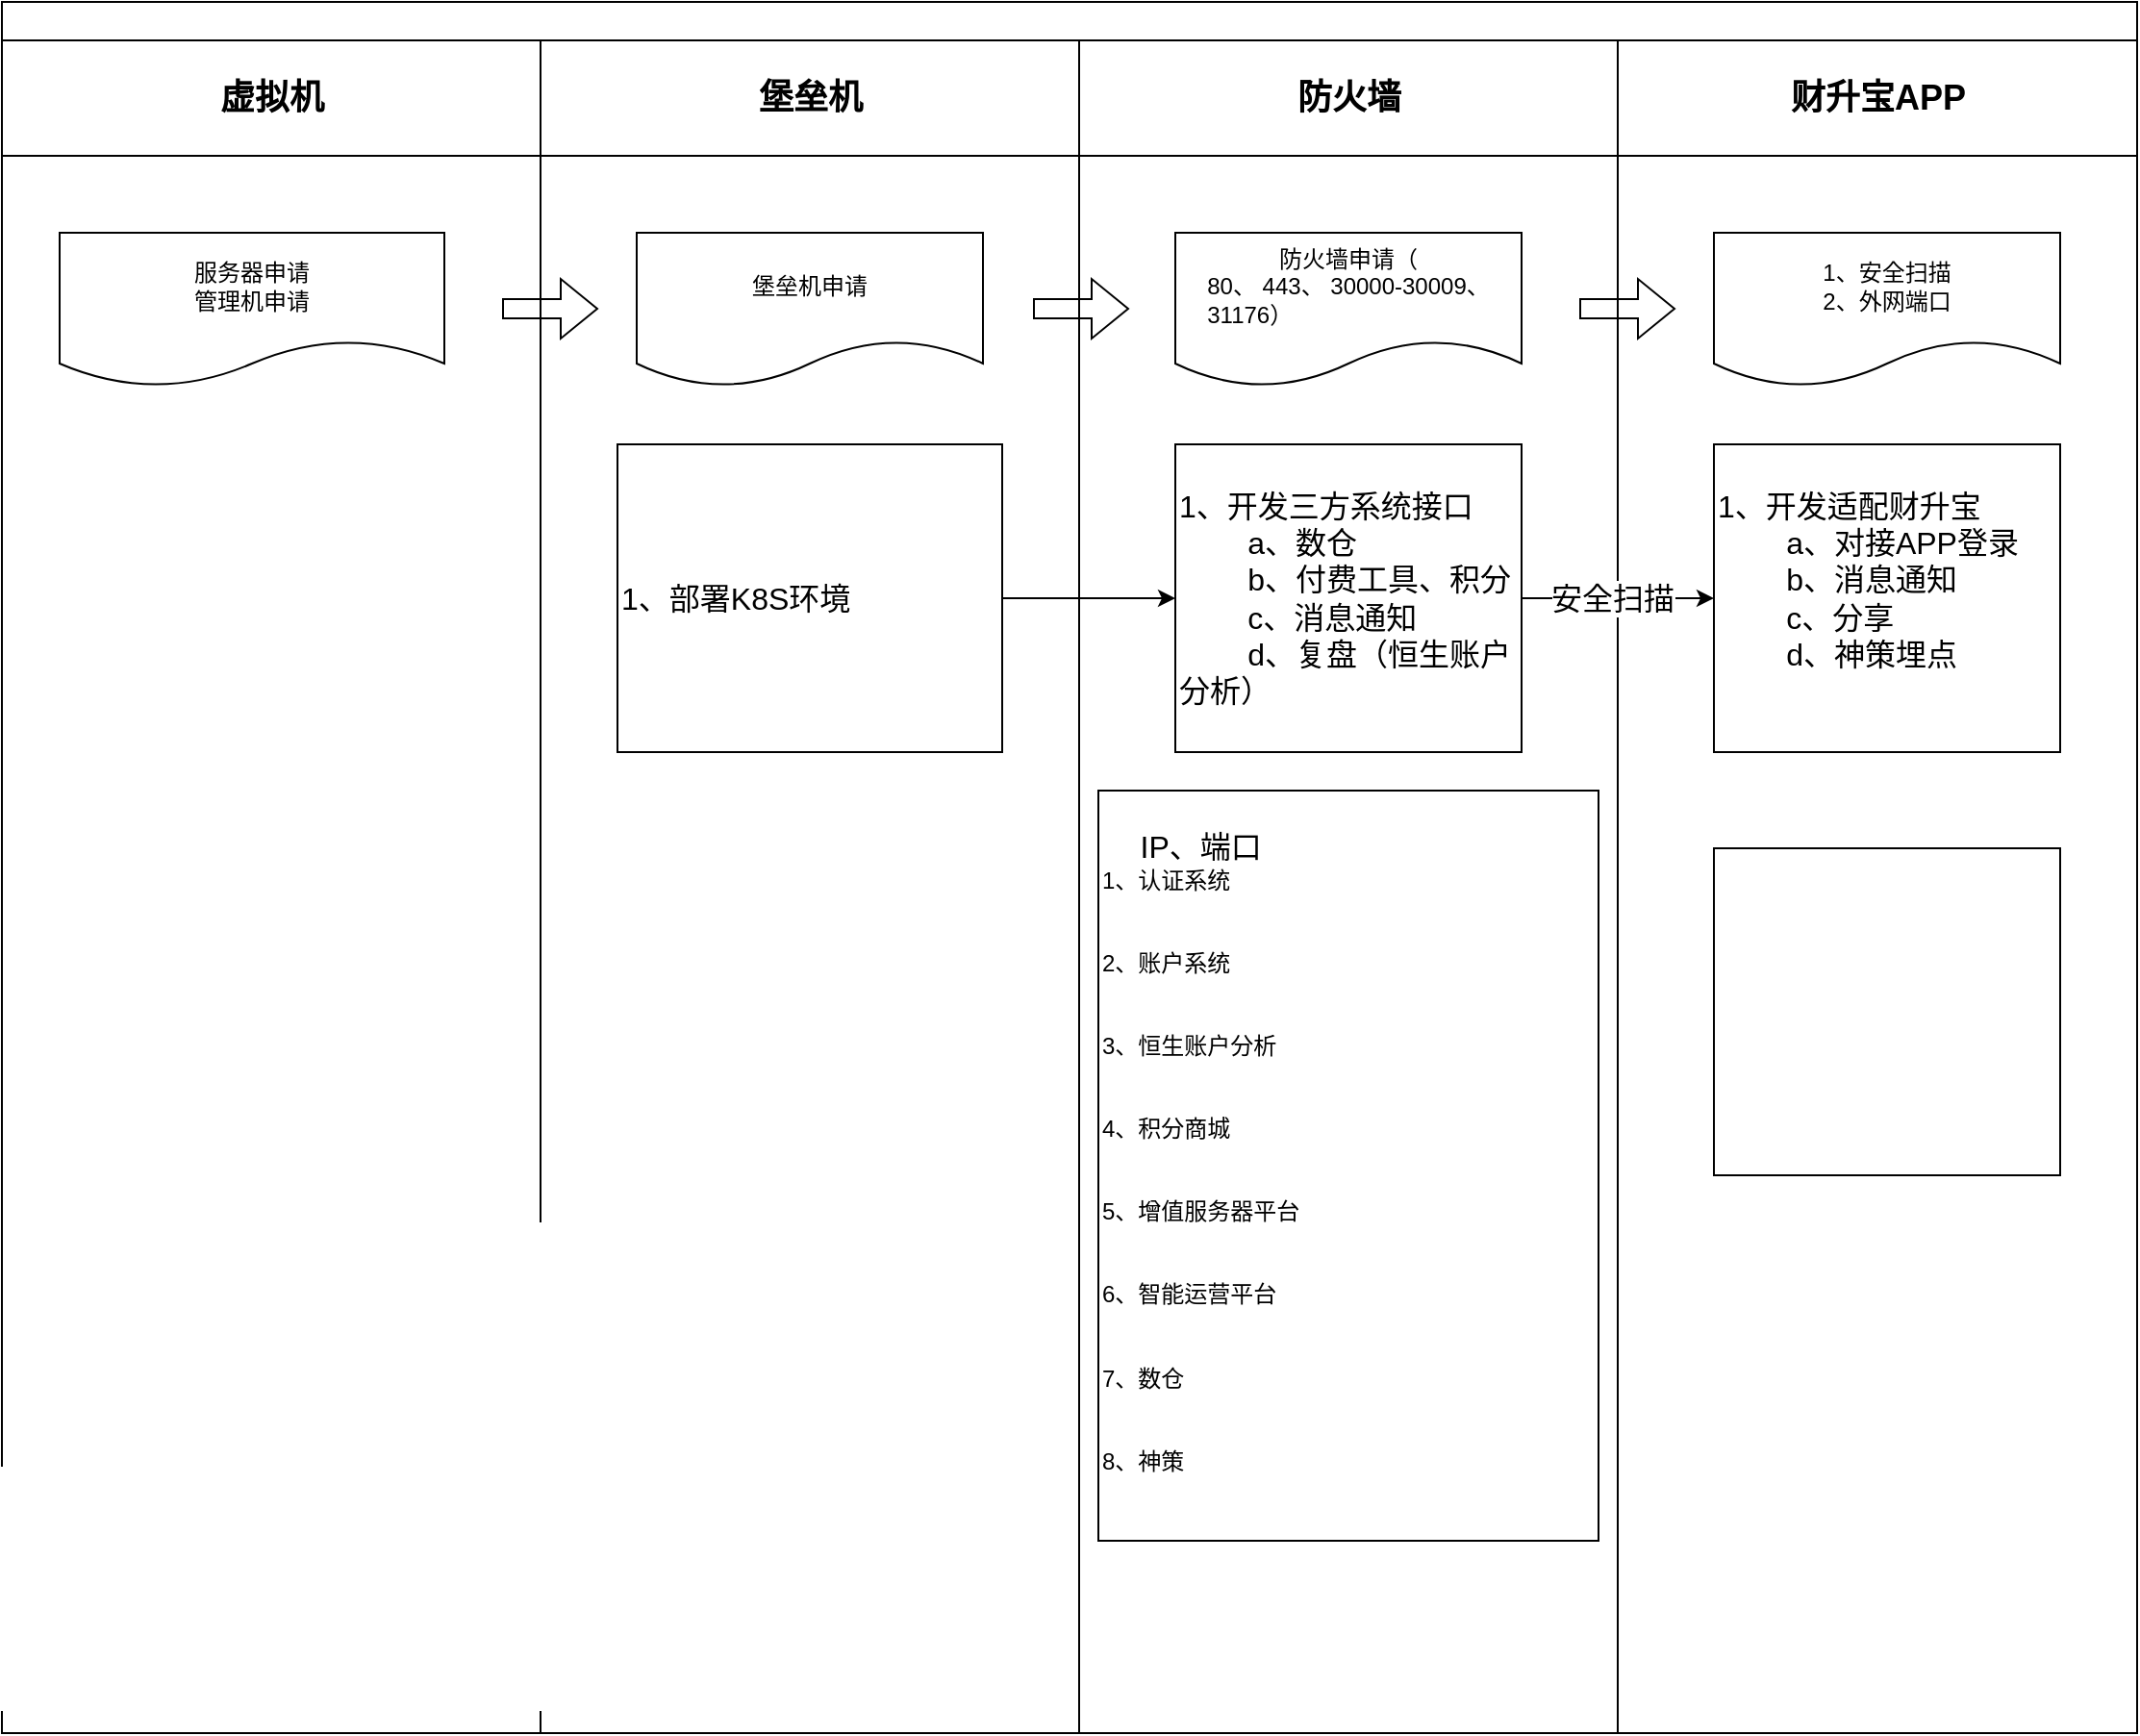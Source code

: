 <mxfile version="24.0.4" type="github">
  <diagram name="Page-1" id="74e2e168-ea6b-b213-b513-2b3c1d86103e">
    <mxGraphModel dx="1434" dy="746" grid="1" gridSize="10" guides="1" tooltips="1" connect="1" arrows="1" fold="1" page="1" pageScale="1" pageWidth="1100" pageHeight="850" background="none" math="0" shadow="0">
      <root>
        <mxCell id="0" />
        <mxCell id="1" parent="0" />
        <mxCell id="77e6c97f196da883-1" value="" style="swimlane;html=1;childLayout=stackLayout;startSize=20;rounded=0;shadow=0;labelBackgroundColor=none;strokeWidth=1;fontFamily=Verdana;fontSize=8;align=center;" parent="1" vertex="1">
          <mxGeometry x="40" y="40" width="1110" height="900" as="geometry" />
        </mxCell>
        <mxCell id="77e6c97f196da883-2" value="&lt;font style=&quot;font-size: 18px;&quot;&gt;虚拟机&lt;/font&gt;" style="swimlane;html=1;startSize=60;" parent="77e6c97f196da883-1" vertex="1">
          <mxGeometry y="20" width="280" height="880" as="geometry" />
        </mxCell>
        <mxCell id="uph5sfU3wwESWTErg2y2-12" value="&lt;span style=&quot;text-align: left;&quot;&gt;服务器申请&lt;/span&gt;&lt;br style=&quot;text-align: left;&quot;&gt;&lt;span style=&quot;text-align: left;&quot;&gt;管理机申请&lt;/span&gt;" style="shape=document;whiteSpace=wrap;html=1;boundedLbl=1;" vertex="1" parent="77e6c97f196da883-2">
          <mxGeometry x="30" y="100" width="200" height="80" as="geometry" />
        </mxCell>
        <mxCell id="77e6c97f196da883-3" value="&lt;font style=&quot;font-size: 18px;&quot;&gt;堡垒机&lt;/font&gt;" style="swimlane;html=1;startSize=60;" parent="77e6c97f196da883-1" vertex="1">
          <mxGeometry x="280" y="20" width="280" height="880" as="geometry" />
        </mxCell>
        <mxCell id="uph5sfU3wwESWTErg2y2-1" value="&lt;font style=&quot;font-size: 16px;&quot;&gt;1、部署K8S环境&lt;/font&gt;" style="rounded=0;whiteSpace=wrap;html=1;align=left;" vertex="1" parent="77e6c97f196da883-3">
          <mxGeometry x="40" y="210" width="200" height="160" as="geometry" />
        </mxCell>
        <mxCell id="uph5sfU3wwESWTErg2y2-11" value="&lt;span style=&quot;text-align: left;&quot;&gt;堡垒机申请&lt;/span&gt;" style="shape=document;whiteSpace=wrap;html=1;boundedLbl=1;" vertex="1" parent="77e6c97f196da883-3">
          <mxGeometry x="50" y="100" width="180" height="80" as="geometry" />
        </mxCell>
        <mxCell id="uph5sfU3wwESWTErg2y2-13" value="" style="shape=flexArrow;endArrow=classic;html=1;rounded=0;exitX=1;exitY=0.5;exitDx=0;exitDy=0;" edge="1" parent="77e6c97f196da883-3">
          <mxGeometry width="50" height="50" relative="1" as="geometry">
            <mxPoint x="-20" y="139.5" as="sourcePoint" />
            <mxPoint x="30" y="139.5" as="targetPoint" />
          </mxGeometry>
        </mxCell>
        <mxCell id="77e6c97f196da883-4" value="&lt;font style=&quot;font-size: 18px;&quot;&gt;防火墙&lt;/font&gt;" style="swimlane;html=1;startSize=60;" parent="77e6c97f196da883-1" vertex="1">
          <mxGeometry x="560" y="20" width="280" height="880" as="geometry" />
        </mxCell>
        <mxCell id="uph5sfU3wwESWTErg2y2-2" value="&lt;font style=&quot;font-size: 16px;&quot;&gt;1、开发三方系统接口&lt;/font&gt;&lt;div&gt;&lt;font style=&quot;font-size: 16px;&quot;&gt;&lt;span style=&quot;white-space: pre;&quot;&gt;&#x9;&lt;/span&gt;a、&lt;span style=&quot;background-color: initial;&quot;&gt;数仓&lt;/span&gt;&lt;br&gt;&lt;/font&gt;&lt;/div&gt;&lt;div&gt;&lt;font style=&quot;font-size: 16px;&quot;&gt;&lt;span style=&quot;white-space: pre;&quot;&gt;&#x9;&lt;/span&gt;b、付费工具、积分&lt;br&gt;&lt;/font&gt;&lt;/div&gt;&lt;div&gt;&lt;font style=&quot;font-size: 16px;&quot;&gt;&lt;span style=&quot;white-space: pre;&quot;&gt;&#x9;&lt;/span&gt;c、消息通知&lt;/font&gt;&lt;/div&gt;&lt;div&gt;&lt;font style=&quot;font-size: 16px;&quot;&gt;&lt;span style=&quot;background-color: initial;&quot;&gt;&lt;span style=&quot;white-space: pre;&quot;&gt;&#x9;&lt;/span&gt;d、复盘（恒生账户分析）&lt;/span&gt;&lt;br&gt;&lt;/font&gt;&lt;/div&gt;" style="whiteSpace=wrap;html=1;rounded=0;align=left;" vertex="1" parent="77e6c97f196da883-4">
          <mxGeometry x="50" y="210" width="180" height="160" as="geometry" />
        </mxCell>
        <mxCell id="uph5sfU3wwESWTErg2y2-14" value="&lt;span style=&quot;text-align: left;&quot;&gt;防火墙申请（&lt;/span&gt;&lt;span style=&quot;text-align: left;&quot;&gt;&lt;div&gt;80、 443、 30000-30009、&lt;/div&gt;&lt;div&gt;31176&lt;span style=&quot;background-color: initial;&quot;&gt;）&lt;/span&gt;&lt;/div&gt;&lt;/span&gt;" style="shape=document;whiteSpace=wrap;html=1;boundedLbl=1;" vertex="1" parent="77e6c97f196da883-4">
          <mxGeometry x="50" y="100" width="180" height="80" as="geometry" />
        </mxCell>
        <mxCell id="uph5sfU3wwESWTErg2y2-16" value="" style="shape=flexArrow;endArrow=classic;html=1;rounded=0;exitX=1;exitY=0.5;exitDx=0;exitDy=0;" edge="1" parent="77e6c97f196da883-4">
          <mxGeometry width="50" height="50" relative="1" as="geometry">
            <mxPoint x="-24" y="139.5" as="sourcePoint" />
            <mxPoint x="26" y="139.5" as="targetPoint" />
          </mxGeometry>
        </mxCell>
        <mxCell id="uph5sfU3wwESWTErg2y2-19" value="&lt;div style=&quot;text-align: center;&quot;&gt;&lt;span style=&quot;background-color: initial;&quot;&gt;&lt;font style=&quot;font-size: 16px;&quot;&gt;IP、端口&lt;/font&gt;&lt;/span&gt;&lt;/div&gt;&lt;div&gt;1、认证系统&lt;/div&gt;&lt;div&gt;&lt;br&gt;&lt;/div&gt;&lt;div&gt;&lt;br&gt;&lt;/div&gt;&lt;div&gt;2、账户系统&lt;/div&gt;&lt;div&gt;&lt;br&gt;&lt;/div&gt;&lt;div&gt;&lt;br&gt;&lt;/div&gt;&lt;div&gt;3、恒生账户分析&lt;/div&gt;&lt;div&gt;&lt;br&gt;&lt;/div&gt;&lt;div&gt;&lt;br&gt;&lt;/div&gt;&lt;div&gt;4、积分商城&lt;/div&gt;&lt;div&gt;&lt;br&gt;&lt;/div&gt;&lt;div&gt;&lt;br&gt;&lt;/div&gt;&lt;div&gt;5、增值服务器平台&lt;/div&gt;&lt;div&gt;&lt;br&gt;&lt;/div&gt;&lt;div&gt;&lt;br&gt;&lt;/div&gt;&lt;div&gt;6、智能运营平台&lt;/div&gt;&lt;div&gt;&lt;br&gt;&lt;/div&gt;&lt;div&gt;&lt;br&gt;&lt;/div&gt;&lt;div&gt;7、数仓&lt;/div&gt;&lt;div&gt;&lt;br&gt;&lt;/div&gt;&lt;div&gt;&lt;br&gt;&lt;/div&gt;&lt;div&gt;8、神策&lt;/div&gt;&lt;div&gt;&lt;br&gt;&lt;/div&gt;" style="rounded=0;whiteSpace=wrap;html=1;align=left;" vertex="1" parent="77e6c97f196da883-4">
          <mxGeometry x="10" y="390" width="260" height="390" as="geometry" />
        </mxCell>
        <mxCell id="77e6c97f196da883-5" value="&lt;font style=&quot;font-size: 18px;&quot;&gt;财升宝APP&lt;/font&gt;" style="swimlane;html=1;startSize=60;" parent="77e6c97f196da883-1" vertex="1">
          <mxGeometry x="840" y="20" width="270" height="880" as="geometry" />
        </mxCell>
        <mxCell id="uph5sfU3wwESWTErg2y2-4" value="&lt;font style=&quot;font-size: 16px;&quot;&gt;1、开发适配财升宝&lt;/font&gt;&lt;div&gt;&lt;font style=&quot;font-size: 16px;&quot;&gt;&lt;span style=&quot;white-space: pre;&quot;&gt;&#x9;&lt;/span&gt;a、对接APP登录&lt;/font&gt;&lt;div style=&quot;font-size: 16px;&quot;&gt;&lt;font style=&quot;font-size: 16px;&quot;&gt;&lt;span style=&quot;white-space: pre;&quot;&gt;&#x9;&lt;/span&gt;b、消息通知&lt;/font&gt;&lt;/div&gt;&lt;div style=&quot;font-size: 16px;&quot;&gt;&lt;font style=&quot;font-size: 16px;&quot;&gt;&lt;span style=&quot;white-space: pre;&quot;&gt;&#x9;&lt;/span&gt;c、分享&lt;/font&gt;&lt;/div&gt;&lt;div style=&quot;font-size: 16px;&quot;&gt;&lt;font style=&quot;font-size: 16px;&quot;&gt;&lt;span style=&quot;white-space: pre;&quot;&gt;&#x9;&lt;/span&gt;d、神策埋点&lt;/font&gt;&lt;/div&gt;&lt;div style=&quot;font-size: 16px;&quot;&gt;&lt;br&gt;&lt;/div&gt;&lt;/div&gt;" style="whiteSpace=wrap;html=1;rounded=0;align=left;" vertex="1" parent="77e6c97f196da883-5">
          <mxGeometry x="50" y="210" width="180" height="160" as="geometry" />
        </mxCell>
        <mxCell id="uph5sfU3wwESWTErg2y2-17" value="" style="shape=flexArrow;endArrow=classic;html=1;rounded=0;exitX=1;exitY=0.5;exitDx=0;exitDy=0;" edge="1" parent="77e6c97f196da883-5">
          <mxGeometry width="50" height="50" relative="1" as="geometry">
            <mxPoint x="-20" y="139.5" as="sourcePoint" />
            <mxPoint x="30" y="139.5" as="targetPoint" />
          </mxGeometry>
        </mxCell>
        <mxCell id="uph5sfU3wwESWTErg2y2-18" value="&lt;span style=&quot;text-align: left;&quot;&gt;1、安全扫描&lt;/span&gt;&lt;div&gt;&lt;span style=&quot;text-align: left;&quot;&gt;2、外网端口&lt;/span&gt;&lt;/div&gt;" style="shape=document;whiteSpace=wrap;html=1;boundedLbl=1;" vertex="1" parent="77e6c97f196da883-5">
          <mxGeometry x="50" y="100" width="180" height="80" as="geometry" />
        </mxCell>
        <mxCell id="uph5sfU3wwESWTErg2y2-25" value="" style="rounded=0;whiteSpace=wrap;html=1;" vertex="1" parent="77e6c97f196da883-5">
          <mxGeometry x="50" y="420" width="180" height="170" as="geometry" />
        </mxCell>
        <mxCell id="uph5sfU3wwESWTErg2y2-3" value="" style="edgeStyle=orthogonalEdgeStyle;rounded=0;orthogonalLoop=1;jettySize=auto;html=1;" edge="1" parent="77e6c97f196da883-1" source="uph5sfU3wwESWTErg2y2-1" target="uph5sfU3wwESWTErg2y2-2">
          <mxGeometry relative="1" as="geometry" />
        </mxCell>
        <mxCell id="uph5sfU3wwESWTErg2y2-5" value="" style="edgeStyle=orthogonalEdgeStyle;rounded=0;orthogonalLoop=1;jettySize=auto;html=1;" edge="1" parent="77e6c97f196da883-1" source="uph5sfU3wwESWTErg2y2-2" target="uph5sfU3wwESWTErg2y2-4">
          <mxGeometry relative="1" as="geometry" />
        </mxCell>
        <mxCell id="uph5sfU3wwESWTErg2y2-7" value="&lt;font style=&quot;font-size: 16px;&quot;&gt;安全扫描&lt;/font&gt;" style="edgeLabel;html=1;align=center;verticalAlign=middle;resizable=0;points=[];" vertex="1" connectable="0" parent="uph5sfU3wwESWTErg2y2-5">
          <mxGeometry x="-0.333" y="2" relative="1" as="geometry">
            <mxPoint x="13" y="2" as="offset" />
          </mxGeometry>
        </mxCell>
      </root>
    </mxGraphModel>
  </diagram>
</mxfile>
